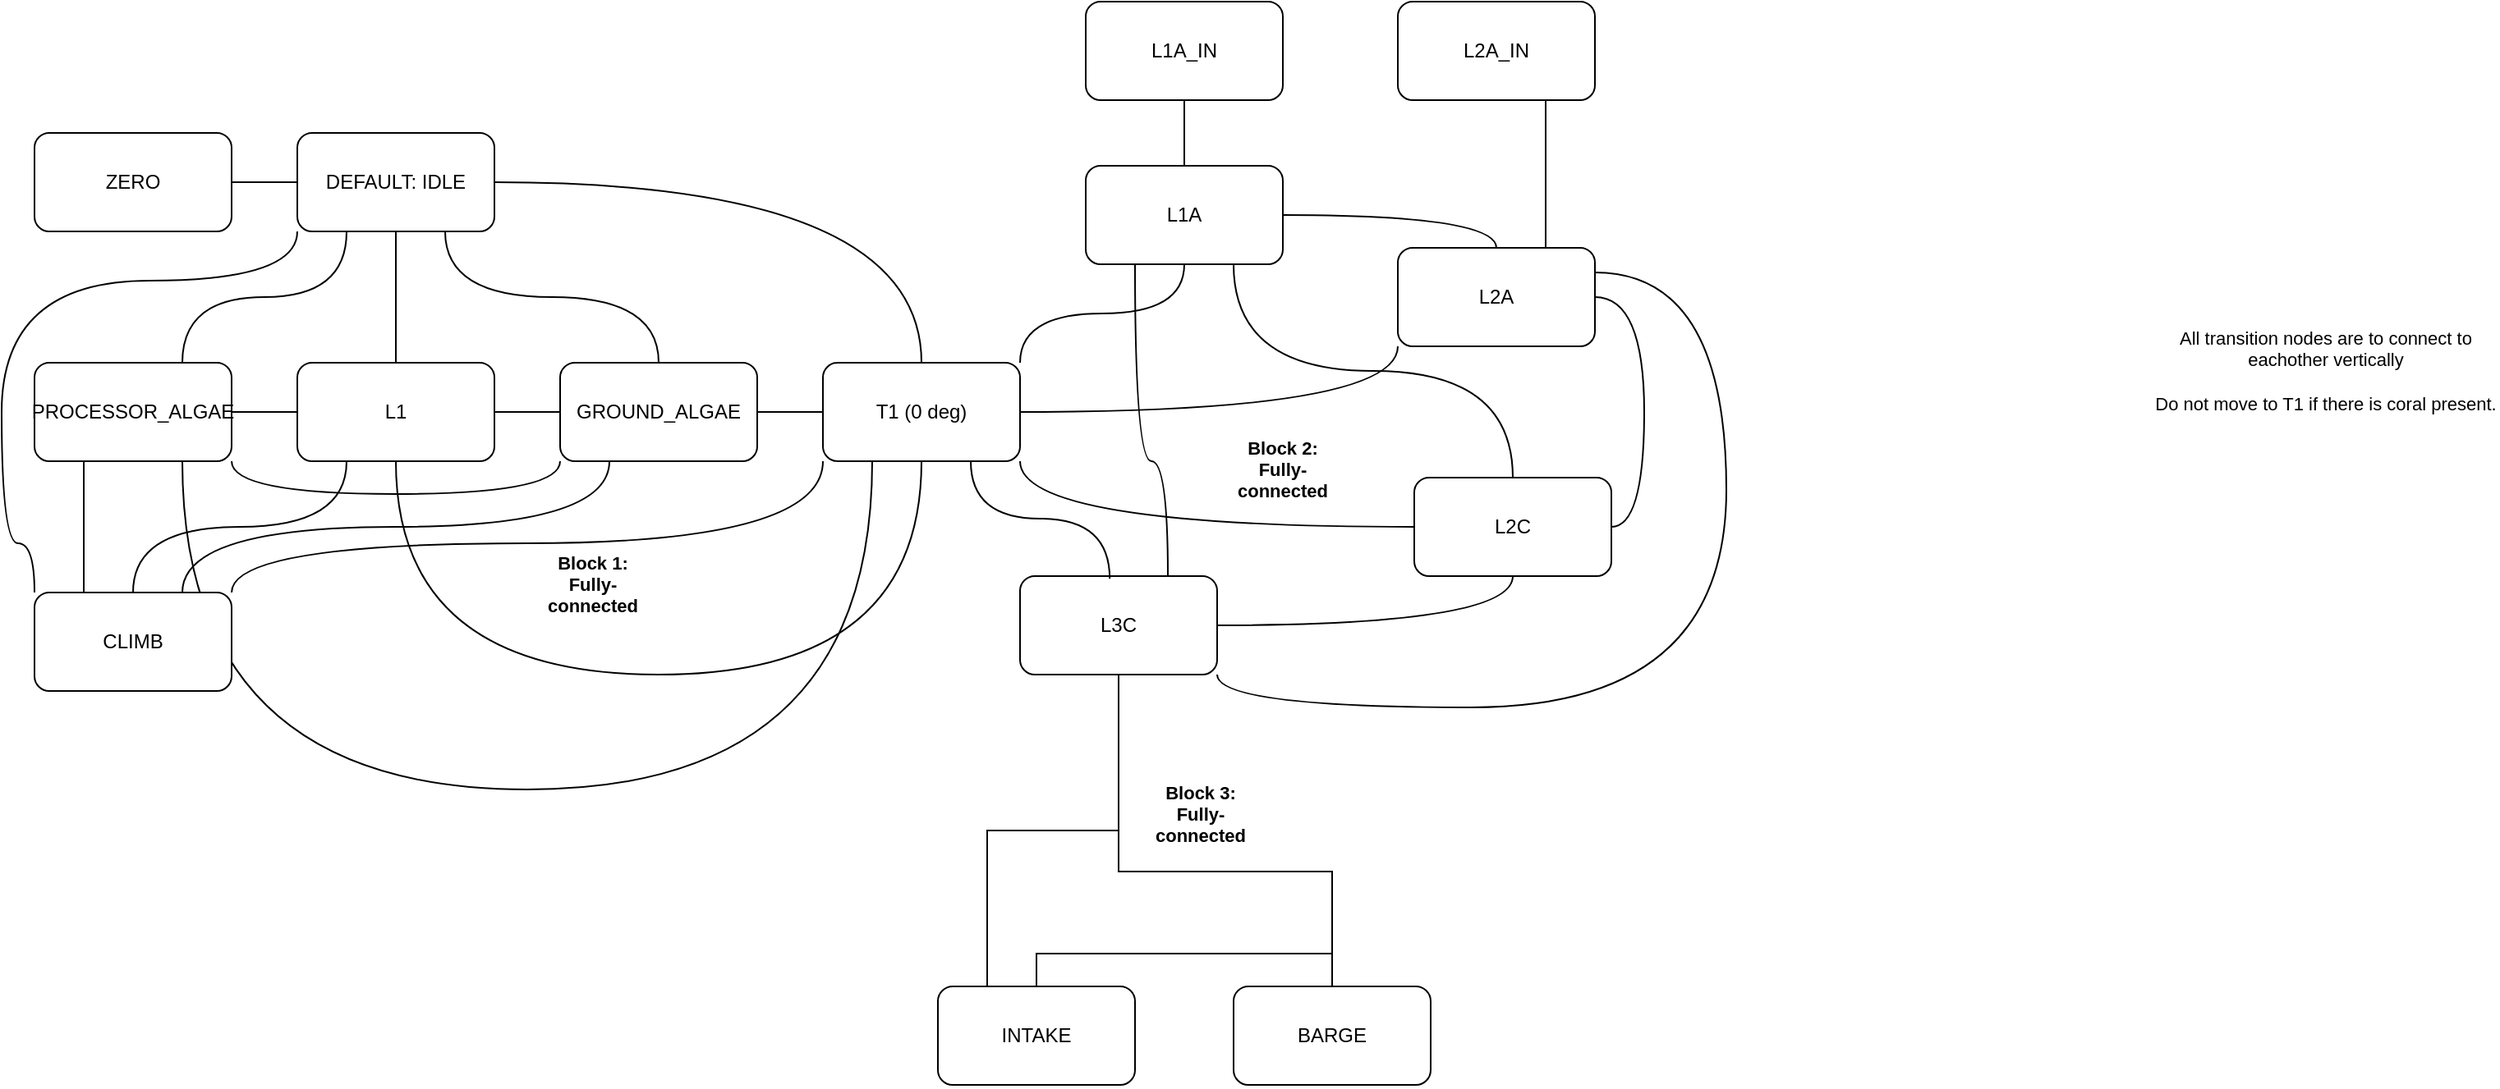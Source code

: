 <mxfile version="26.1.1">
  <diagram name="Page-1" id="9askmqCc3vtXR9fJzsnG">
    <mxGraphModel dx="1004" dy="742" grid="1" gridSize="10" guides="1" tooltips="1" connect="1" arrows="1" fold="1" page="1" pageScale="1" pageWidth="1700" pageHeight="1100" math="0" shadow="0">
      <root>
        <mxCell id="0" />
        <mxCell id="1" parent="0" />
        <mxCell id="aKWXB8N21FQL_baii1oH-1" style="edgeStyle=orthogonalEdgeStyle;rounded=0;orthogonalLoop=1;jettySize=auto;html=1;exitX=0.5;exitY=1;exitDx=0;exitDy=0;entryX=0.5;entryY=0;entryDx=0;entryDy=0;endArrow=none;startFill=0;" parent="1" source="4MImLhvEphkxSikirKIt-1" target="4MImLhvEphkxSikirKIt-2" edge="1">
          <mxGeometry relative="1" as="geometry" />
        </mxCell>
        <mxCell id="aKWXB8N21FQL_baii1oH-71" style="edgeStyle=orthogonalEdgeStyle;shape=connector;curved=1;rounded=0;orthogonalLoop=1;jettySize=auto;html=1;exitX=0.75;exitY=1;exitDx=0;exitDy=0;entryX=0.5;entryY=0;entryDx=0;entryDy=0;strokeColor=default;align=center;verticalAlign=middle;fontFamily=Helvetica;fontSize=11;fontColor=default;labelBackgroundColor=default;startFill=0;endArrow=none;" parent="1" source="4MImLhvEphkxSikirKIt-1" target="4MImLhvEphkxSikirKIt-35" edge="1">
          <mxGeometry relative="1" as="geometry" />
        </mxCell>
        <mxCell id="aKWXB8N21FQL_baii1oH-73" style="edgeStyle=orthogonalEdgeStyle;shape=connector;curved=1;rounded=0;orthogonalLoop=1;jettySize=auto;html=1;exitX=1;exitY=0.5;exitDx=0;exitDy=0;entryX=0.5;entryY=0;entryDx=0;entryDy=0;strokeColor=default;align=center;verticalAlign=middle;fontFamily=Helvetica;fontSize=11;fontColor=default;labelBackgroundColor=default;startFill=0;endArrow=none;" parent="1" source="4MImLhvEphkxSikirKIt-1" target="4MImLhvEphkxSikirKIt-8" edge="1">
          <mxGeometry relative="1" as="geometry" />
        </mxCell>
        <mxCell id="4MImLhvEphkxSikirKIt-1" value="DEFAULT: IDLE" style="rounded=1;whiteSpace=wrap;html=1;" parent="1" vertex="1">
          <mxGeometry x="200" y="130" width="120" height="60" as="geometry" />
        </mxCell>
        <mxCell id="aKWXB8N21FQL_baii1oH-65" style="edgeStyle=orthogonalEdgeStyle;shape=connector;curved=1;rounded=0;orthogonalLoop=1;jettySize=auto;html=1;exitX=0.5;exitY=1;exitDx=0;exitDy=0;strokeColor=default;align=center;verticalAlign=middle;fontFamily=Helvetica;fontSize=11;fontColor=default;labelBackgroundColor=default;startFill=0;endArrow=none;" parent="1" source="4MImLhvEphkxSikirKIt-5" target="4MImLhvEphkxSikirKIt-6" edge="1">
          <mxGeometry relative="1" as="geometry" />
        </mxCell>
        <mxCell id="4MImLhvEphkxSikirKIt-5" value="L2C" style="rounded=1;whiteSpace=wrap;html=1;" parent="1" vertex="1">
          <mxGeometry x="880" y="340" width="120" height="60" as="geometry" />
        </mxCell>
        <mxCell id="aKWXB8N21FQL_baii1oH-35" style="edgeStyle=orthogonalEdgeStyle;shape=connector;rounded=0;orthogonalLoop=1;jettySize=auto;html=1;exitX=0.5;exitY=1;exitDx=0;exitDy=0;entryX=0.5;entryY=1;entryDx=0;entryDy=0;strokeColor=default;align=center;verticalAlign=middle;fontFamily=Helvetica;fontSize=11;fontColor=default;labelBackgroundColor=default;startFill=0;endArrow=none;" parent="1" source="4MImLhvEphkxSikirKIt-6" target="aKWXB8N21FQL_baii1oH-34" edge="1">
          <mxGeometry relative="1" as="geometry">
            <Array as="points">
              <mxPoint x="740" y="580" />
              <mxPoint x="870" y="580" />
            </Array>
          </mxGeometry>
        </mxCell>
        <mxCell id="4MImLhvEphkxSikirKIt-6" value="L3C" style="rounded=1;whiteSpace=wrap;html=1;" parent="1" vertex="1">
          <mxGeometry x="640" y="400" width="120" height="60" as="geometry" />
        </mxCell>
        <mxCell id="aKWXB8N21FQL_baii1oH-68" style="edgeStyle=orthogonalEdgeStyle;shape=connector;curved=1;rounded=0;orthogonalLoop=1;jettySize=auto;html=1;exitX=0.5;exitY=1;exitDx=0;exitDy=0;entryX=0.5;entryY=1;entryDx=0;entryDy=0;strokeColor=default;align=center;verticalAlign=middle;fontFamily=Helvetica;fontSize=11;fontColor=default;labelBackgroundColor=default;startFill=0;endArrow=none;" parent="1" source="4MImLhvEphkxSikirKIt-2" target="4MImLhvEphkxSikirKIt-8" edge="1">
          <mxGeometry relative="1" as="geometry">
            <Array as="points">
              <mxPoint x="260" y="460" />
              <mxPoint x="580" y="460" />
            </Array>
          </mxGeometry>
        </mxCell>
        <mxCell id="aKWXB8N21FQL_baii1oH-69" style="edgeStyle=orthogonalEdgeStyle;shape=connector;curved=1;rounded=0;orthogonalLoop=1;jettySize=auto;html=1;exitX=1;exitY=0.5;exitDx=0;exitDy=0;strokeColor=default;align=center;verticalAlign=middle;fontFamily=Helvetica;fontSize=11;fontColor=default;labelBackgroundColor=default;startFill=0;endArrow=none;" parent="1" source="4MImLhvEphkxSikirKIt-2" target="4MImLhvEphkxSikirKIt-35" edge="1">
          <mxGeometry relative="1" as="geometry" />
        </mxCell>
        <mxCell id="4MImLhvEphkxSikirKIt-2" value="L1" style="rounded=1;whiteSpace=wrap;html=1;" parent="1" vertex="1">
          <mxGeometry x="200" y="270" width="120" height="60" as="geometry" />
        </mxCell>
        <mxCell id="aKWXB8N21FQL_baii1oH-53" style="edgeStyle=orthogonalEdgeStyle;shape=connector;curved=1;rounded=0;orthogonalLoop=1;jettySize=auto;html=1;exitX=1;exitY=1;exitDx=0;exitDy=0;entryX=0;entryY=0.5;entryDx=0;entryDy=0;strokeColor=default;align=center;verticalAlign=middle;fontFamily=Helvetica;fontSize=11;fontColor=default;labelBackgroundColor=default;startFill=0;endArrow=none;" parent="1" source="4MImLhvEphkxSikirKIt-8" target="4MImLhvEphkxSikirKIt-5" edge="1">
          <mxGeometry relative="1" as="geometry" />
        </mxCell>
        <mxCell id="aKWXB8N21FQL_baii1oH-54" style="edgeStyle=orthogonalEdgeStyle;shape=connector;curved=1;rounded=0;orthogonalLoop=1;jettySize=auto;html=1;exitX=1;exitY=0.5;exitDx=0;exitDy=0;entryX=0;entryY=1;entryDx=0;entryDy=0;strokeColor=default;align=center;verticalAlign=middle;fontFamily=Helvetica;fontSize=11;fontColor=default;labelBackgroundColor=default;startFill=0;endArrow=none;" parent="1" source="4MImLhvEphkxSikirKIt-8" target="4MImLhvEphkxSikirKIt-33" edge="1">
          <mxGeometry relative="1" as="geometry" />
        </mxCell>
        <mxCell id="aKWXB8N21FQL_baii1oH-55" style="edgeStyle=orthogonalEdgeStyle;shape=connector;curved=1;rounded=0;orthogonalLoop=1;jettySize=auto;html=1;exitX=1;exitY=0;exitDx=0;exitDy=0;entryX=0.5;entryY=1;entryDx=0;entryDy=0;strokeColor=default;align=center;verticalAlign=middle;fontFamily=Helvetica;fontSize=11;fontColor=default;labelBackgroundColor=default;startFill=0;endArrow=none;" parent="1" source="4MImLhvEphkxSikirKIt-8" target="aKWXB8N21FQL_baii1oH-38" edge="1">
          <mxGeometry relative="1" as="geometry" />
        </mxCell>
        <mxCell id="YR3Ik-kErdE_msa-TweR-4" style="edgeStyle=orthogonalEdgeStyle;shape=connector;curved=1;rounded=0;orthogonalLoop=1;jettySize=auto;html=1;exitX=0.25;exitY=1;exitDx=0;exitDy=0;entryX=0.75;entryY=1;entryDx=0;entryDy=0;strokeColor=default;align=center;verticalAlign=middle;fontFamily=Helvetica;fontSize=11;fontColor=default;labelBackgroundColor=default;startFill=0;endArrow=none;" edge="1" parent="1" source="4MImLhvEphkxSikirKIt-8" target="YR3Ik-kErdE_msa-TweR-1">
          <mxGeometry relative="1" as="geometry">
            <Array as="points">
              <mxPoint x="550" y="530" />
              <mxPoint x="130" y="530" />
            </Array>
          </mxGeometry>
        </mxCell>
        <mxCell id="4MImLhvEphkxSikirKIt-8" value="T1 (0 deg)" style="rounded=1;whiteSpace=wrap;html=1;" parent="1" vertex="1">
          <mxGeometry x="520" y="270" width="120" height="60" as="geometry" />
        </mxCell>
        <mxCell id="aKWXB8N21FQL_baii1oH-36" style="edgeStyle=orthogonalEdgeStyle;shape=connector;rounded=0;orthogonalLoop=1;jettySize=auto;html=1;exitX=0.5;exitY=0;exitDx=0;exitDy=0;entryX=0.5;entryY=0;entryDx=0;entryDy=0;strokeColor=default;align=center;verticalAlign=middle;fontFamily=Helvetica;fontSize=11;fontColor=default;labelBackgroundColor=default;startFill=0;endArrow=none;" parent="1" source="4MImLhvEphkxSikirKIt-28" target="aKWXB8N21FQL_baii1oH-34" edge="1">
          <mxGeometry relative="1" as="geometry" />
        </mxCell>
        <mxCell id="aKWXB8N21FQL_baii1oH-37" style="edgeStyle=orthogonalEdgeStyle;shape=connector;rounded=0;orthogonalLoop=1;jettySize=auto;html=1;exitX=0.25;exitY=0;exitDx=0;exitDy=0;entryX=0.5;entryY=1;entryDx=0;entryDy=0;strokeColor=default;align=center;verticalAlign=middle;fontFamily=Helvetica;fontSize=11;fontColor=default;labelBackgroundColor=default;startFill=0;endArrow=none;" parent="1" source="4MImLhvEphkxSikirKIt-28" target="4MImLhvEphkxSikirKIt-6" edge="1">
          <mxGeometry relative="1" as="geometry" />
        </mxCell>
        <mxCell id="4MImLhvEphkxSikirKIt-28" value="INTAKE" style="rounded=1;whiteSpace=wrap;html=1;" parent="1" vertex="1">
          <mxGeometry x="590" y="650" width="120" height="60" as="geometry" />
        </mxCell>
        <mxCell id="aKWXB8N21FQL_baii1oH-62" style="edgeStyle=orthogonalEdgeStyle;shape=connector;curved=1;rounded=0;orthogonalLoop=1;jettySize=auto;html=1;exitX=1;exitY=0.5;exitDx=0;exitDy=0;entryX=1;entryY=0.5;entryDx=0;entryDy=0;strokeColor=default;align=center;verticalAlign=middle;fontFamily=Helvetica;fontSize=11;fontColor=default;labelBackgroundColor=default;startFill=0;endArrow=none;" parent="1" source="4MImLhvEphkxSikirKIt-33" target="4MImLhvEphkxSikirKIt-5" edge="1">
          <mxGeometry relative="1" as="geometry" />
        </mxCell>
        <mxCell id="aKWXB8N21FQL_baii1oH-64" style="edgeStyle=orthogonalEdgeStyle;shape=connector;curved=1;rounded=0;orthogonalLoop=1;jettySize=auto;html=1;exitX=1;exitY=0.25;exitDx=0;exitDy=0;entryX=1;entryY=1;entryDx=0;entryDy=0;strokeColor=default;align=center;verticalAlign=middle;fontFamily=Helvetica;fontSize=11;fontColor=default;labelBackgroundColor=default;startFill=0;endArrow=none;" parent="1" source="4MImLhvEphkxSikirKIt-33" target="4MImLhvEphkxSikirKIt-6" edge="1">
          <mxGeometry relative="1" as="geometry">
            <Array as="points">
              <mxPoint x="1070" y="215" />
              <mxPoint x="1070" y="480" />
              <mxPoint x="760" y="480" />
            </Array>
          </mxGeometry>
        </mxCell>
        <mxCell id="YR3Ik-kErdE_msa-TweR-13" style="edgeStyle=orthogonalEdgeStyle;shape=connector;curved=1;rounded=0;orthogonalLoop=1;jettySize=auto;html=1;exitX=0.75;exitY=0;exitDx=0;exitDy=0;entryX=0.75;entryY=1;entryDx=0;entryDy=0;strokeColor=default;align=center;verticalAlign=middle;fontFamily=Helvetica;fontSize=11;fontColor=default;labelBackgroundColor=default;startFill=0;endArrow=none;" edge="1" parent="1" source="4MImLhvEphkxSikirKIt-33" target="YR3Ik-kErdE_msa-TweR-10">
          <mxGeometry relative="1" as="geometry" />
        </mxCell>
        <mxCell id="4MImLhvEphkxSikirKIt-33" value="L2A" style="rounded=1;whiteSpace=wrap;html=1;" parent="1" vertex="1">
          <mxGeometry x="870" y="200" width="120" height="60" as="geometry" />
        </mxCell>
        <mxCell id="aKWXB8N21FQL_baii1oH-70" style="edgeStyle=orthogonalEdgeStyle;shape=connector;curved=1;rounded=0;orthogonalLoop=1;jettySize=auto;html=1;exitX=1;exitY=0.5;exitDx=0;exitDy=0;strokeColor=default;align=center;verticalAlign=middle;fontFamily=Helvetica;fontSize=11;fontColor=default;labelBackgroundColor=default;startFill=0;endArrow=none;" parent="1" source="4MImLhvEphkxSikirKIt-35" target="4MImLhvEphkxSikirKIt-8" edge="1">
          <mxGeometry relative="1" as="geometry" />
        </mxCell>
        <mxCell id="4MImLhvEphkxSikirKIt-35" value="GROUND_ALGAE" style="rounded=1;whiteSpace=wrap;html=1;" parent="1" vertex="1">
          <mxGeometry x="360" y="270" width="120" height="60" as="geometry" />
        </mxCell>
        <mxCell id="aKWXB8N21FQL_baii1oH-4" value="All transition nodes are to connect to eachother vertically&lt;div&gt;&lt;br&gt;&lt;/div&gt;&lt;div&gt;Do not move to T1 if there is coral present.&lt;/div&gt;" style="text;html=1;align=center;verticalAlign=middle;whiteSpace=wrap;rounded=0;fontFamily=Helvetica;fontSize=11;fontColor=default;labelBackgroundColor=default;" parent="1" vertex="1">
          <mxGeometry x="1330" y="260" width="210" height="30" as="geometry" />
        </mxCell>
        <mxCell id="aKWXB8N21FQL_baii1oH-72" style="edgeStyle=orthogonalEdgeStyle;shape=connector;curved=1;rounded=0;orthogonalLoop=1;jettySize=auto;html=1;exitX=1;exitY=0.5;exitDx=0;exitDy=0;entryX=0;entryY=0.5;entryDx=0;entryDy=0;strokeColor=default;align=center;verticalAlign=middle;fontFamily=Helvetica;fontSize=11;fontColor=default;labelBackgroundColor=default;startFill=0;endArrow=none;" parent="1" source="aKWXB8N21FQL_baii1oH-22" target="4MImLhvEphkxSikirKIt-1" edge="1">
          <mxGeometry relative="1" as="geometry" />
        </mxCell>
        <mxCell id="aKWXB8N21FQL_baii1oH-22" value="ZERO" style="rounded=1;whiteSpace=wrap;html=1;" parent="1" vertex="1">
          <mxGeometry x="40" y="130" width="120" height="60" as="geometry" />
        </mxCell>
        <mxCell id="aKWXB8N21FQL_baii1oH-34" value="BARGE" style="rounded=1;whiteSpace=wrap;html=1;" parent="1" vertex="1">
          <mxGeometry x="770" y="650" width="120" height="60" as="geometry" />
        </mxCell>
        <mxCell id="aKWXB8N21FQL_baii1oH-58" style="edgeStyle=orthogonalEdgeStyle;shape=connector;curved=1;rounded=0;orthogonalLoop=1;jettySize=auto;html=1;exitX=1;exitY=0.5;exitDx=0;exitDy=0;entryX=0.5;entryY=0;entryDx=0;entryDy=0;strokeColor=default;align=center;verticalAlign=middle;fontFamily=Helvetica;fontSize=11;fontColor=default;labelBackgroundColor=default;startFill=0;endArrow=none;" parent="1" source="aKWXB8N21FQL_baii1oH-38" target="4MImLhvEphkxSikirKIt-33" edge="1">
          <mxGeometry relative="1" as="geometry" />
        </mxCell>
        <mxCell id="aKWXB8N21FQL_baii1oH-59" style="edgeStyle=orthogonalEdgeStyle;shape=connector;curved=1;rounded=0;orthogonalLoop=1;jettySize=auto;html=1;exitX=0.75;exitY=1;exitDx=0;exitDy=0;entryX=0.5;entryY=0;entryDx=0;entryDy=0;strokeColor=default;align=center;verticalAlign=middle;fontFamily=Helvetica;fontSize=11;fontColor=default;labelBackgroundColor=default;startFill=0;endArrow=none;" parent="1" source="aKWXB8N21FQL_baii1oH-38" target="4MImLhvEphkxSikirKIt-5" edge="1">
          <mxGeometry relative="1" as="geometry" />
        </mxCell>
        <mxCell id="aKWXB8N21FQL_baii1oH-60" style="edgeStyle=orthogonalEdgeStyle;shape=connector;curved=1;rounded=0;orthogonalLoop=1;jettySize=auto;html=1;exitX=0.25;exitY=1;exitDx=0;exitDy=0;entryX=0.75;entryY=0;entryDx=0;entryDy=0;strokeColor=default;align=center;verticalAlign=middle;fontFamily=Helvetica;fontSize=11;fontColor=default;labelBackgroundColor=default;startFill=0;endArrow=none;" parent="1" source="aKWXB8N21FQL_baii1oH-38" target="4MImLhvEphkxSikirKIt-6" edge="1">
          <mxGeometry relative="1" as="geometry">
            <Array as="points">
              <mxPoint x="710" y="330" />
              <mxPoint x="730" y="330" />
            </Array>
          </mxGeometry>
        </mxCell>
        <mxCell id="YR3Ik-kErdE_msa-TweR-11" style="edgeStyle=orthogonalEdgeStyle;shape=connector;curved=1;rounded=0;orthogonalLoop=1;jettySize=auto;html=1;exitX=0.5;exitY=0;exitDx=0;exitDy=0;entryX=0.5;entryY=1;entryDx=0;entryDy=0;strokeColor=default;align=center;verticalAlign=middle;fontFamily=Helvetica;fontSize=11;fontColor=default;labelBackgroundColor=default;startFill=0;endArrow=none;" edge="1" parent="1" source="aKWXB8N21FQL_baii1oH-38" target="YR3Ik-kErdE_msa-TweR-9">
          <mxGeometry relative="1" as="geometry" />
        </mxCell>
        <mxCell id="aKWXB8N21FQL_baii1oH-38" value="L1A" style="rounded=1;whiteSpace=wrap;html=1;" parent="1" vertex="1">
          <mxGeometry x="680" y="150" width="120" height="60" as="geometry" />
        </mxCell>
        <mxCell id="aKWXB8N21FQL_baii1oH-52" style="edgeStyle=orthogonalEdgeStyle;shape=connector;curved=1;rounded=0;orthogonalLoop=1;jettySize=auto;html=1;exitX=0.75;exitY=1;exitDx=0;exitDy=0;entryX=0.455;entryY=0.028;entryDx=0;entryDy=0;entryPerimeter=0;strokeColor=default;align=center;verticalAlign=middle;fontFamily=Helvetica;fontSize=11;fontColor=default;labelBackgroundColor=default;startFill=0;endArrow=none;" parent="1" source="4MImLhvEphkxSikirKIt-8" target="4MImLhvEphkxSikirKIt-6" edge="1">
          <mxGeometry relative="1" as="geometry" />
        </mxCell>
        <mxCell id="aKWXB8N21FQL_baii1oH-66" value="&lt;b&gt;Block 2: Fully-connected&lt;/b&gt;" style="text;html=1;align=center;verticalAlign=middle;whiteSpace=wrap;rounded=0;fontFamily=Helvetica;fontSize=11;fontColor=default;labelBackgroundColor=default;" parent="1" vertex="1">
          <mxGeometry x="770" y="320" width="60" height="30" as="geometry" />
        </mxCell>
        <mxCell id="aKWXB8N21FQL_baii1oH-67" value="&lt;b&gt;Block 3: Fully-connected&lt;/b&gt;" style="text;html=1;align=center;verticalAlign=middle;whiteSpace=wrap;rounded=0;fontFamily=Helvetica;fontSize=11;fontColor=default;labelBackgroundColor=default;" parent="1" vertex="1">
          <mxGeometry x="720" y="530" width="60" height="30" as="geometry" />
        </mxCell>
        <mxCell id="aKWXB8N21FQL_baii1oH-74" value="&lt;b&gt;Block 1: Fully-connected&lt;/b&gt;" style="text;html=1;align=center;verticalAlign=middle;whiteSpace=wrap;rounded=0;fontFamily=Helvetica;fontSize=11;fontColor=default;labelBackgroundColor=default;" parent="1" vertex="1">
          <mxGeometry x="350" y="390" width="60" height="30" as="geometry" />
        </mxCell>
        <mxCell id="YR3Ik-kErdE_msa-TweR-5" style="edgeStyle=orthogonalEdgeStyle;shape=connector;curved=1;rounded=0;orthogonalLoop=1;jettySize=auto;html=1;exitX=1;exitY=0.5;exitDx=0;exitDy=0;entryX=0;entryY=0.5;entryDx=0;entryDy=0;strokeColor=default;align=center;verticalAlign=middle;fontFamily=Helvetica;fontSize=11;fontColor=default;labelBackgroundColor=default;startFill=0;endArrow=none;" edge="1" parent="1" source="YR3Ik-kErdE_msa-TweR-1" target="4MImLhvEphkxSikirKIt-2">
          <mxGeometry relative="1" as="geometry" />
        </mxCell>
        <mxCell id="YR3Ik-kErdE_msa-TweR-6" style="edgeStyle=orthogonalEdgeStyle;shape=connector;curved=1;rounded=0;orthogonalLoop=1;jettySize=auto;html=1;exitX=1;exitY=1;exitDx=0;exitDy=0;entryX=0;entryY=1;entryDx=0;entryDy=0;strokeColor=default;align=center;verticalAlign=middle;fontFamily=Helvetica;fontSize=11;fontColor=default;labelBackgroundColor=default;startFill=0;endArrow=none;" edge="1" parent="1" source="YR3Ik-kErdE_msa-TweR-1" target="4MImLhvEphkxSikirKIt-35">
          <mxGeometry relative="1" as="geometry" />
        </mxCell>
        <mxCell id="YR3Ik-kErdE_msa-TweR-7" style="edgeStyle=orthogonalEdgeStyle;shape=connector;curved=1;rounded=0;orthogonalLoop=1;jettySize=auto;html=1;exitX=0.75;exitY=0;exitDx=0;exitDy=0;entryX=0.25;entryY=1;entryDx=0;entryDy=0;strokeColor=default;align=center;verticalAlign=middle;fontFamily=Helvetica;fontSize=11;fontColor=default;labelBackgroundColor=default;startFill=0;endArrow=none;" edge="1" parent="1" source="YR3Ik-kErdE_msa-TweR-1" target="4MImLhvEphkxSikirKIt-1">
          <mxGeometry relative="1" as="geometry" />
        </mxCell>
        <mxCell id="YR3Ik-kErdE_msa-TweR-16" style="edgeStyle=orthogonalEdgeStyle;shape=connector;curved=1;rounded=0;orthogonalLoop=1;jettySize=auto;html=1;exitX=0.25;exitY=1;exitDx=0;exitDy=0;entryX=0.25;entryY=0;entryDx=0;entryDy=0;strokeColor=default;align=center;verticalAlign=middle;fontFamily=Helvetica;fontSize=11;fontColor=default;labelBackgroundColor=default;startFill=0;endArrow=none;" edge="1" parent="1" source="YR3Ik-kErdE_msa-TweR-1" target="YR3Ik-kErdE_msa-TweR-14">
          <mxGeometry relative="1" as="geometry" />
        </mxCell>
        <mxCell id="YR3Ik-kErdE_msa-TweR-1" value="PROCESSOR_ALGAE" style="rounded=1;whiteSpace=wrap;html=1;" vertex="1" parent="1">
          <mxGeometry x="40" y="270" width="120" height="60" as="geometry" />
        </mxCell>
        <mxCell id="YR3Ik-kErdE_msa-TweR-9" value="L1A_IN" style="rounded=1;whiteSpace=wrap;html=1;" vertex="1" parent="1">
          <mxGeometry x="680" y="50" width="120" height="60" as="geometry" />
        </mxCell>
        <mxCell id="YR3Ik-kErdE_msa-TweR-10" value="L2A_IN" style="rounded=1;whiteSpace=wrap;html=1;" vertex="1" parent="1">
          <mxGeometry x="870" y="50" width="120" height="60" as="geometry" />
        </mxCell>
        <mxCell id="YR3Ik-kErdE_msa-TweR-17" style="edgeStyle=orthogonalEdgeStyle;shape=connector;curved=1;rounded=0;orthogonalLoop=1;jettySize=auto;html=1;exitX=0.5;exitY=0;exitDx=0;exitDy=0;entryX=0.25;entryY=1;entryDx=0;entryDy=0;strokeColor=default;align=center;verticalAlign=middle;fontFamily=Helvetica;fontSize=11;fontColor=default;labelBackgroundColor=default;startFill=0;endArrow=none;" edge="1" parent="1" source="YR3Ik-kErdE_msa-TweR-14" target="4MImLhvEphkxSikirKIt-2">
          <mxGeometry relative="1" as="geometry" />
        </mxCell>
        <mxCell id="YR3Ik-kErdE_msa-TweR-18" style="edgeStyle=orthogonalEdgeStyle;shape=connector;curved=1;rounded=0;orthogonalLoop=1;jettySize=auto;html=1;exitX=0.75;exitY=0;exitDx=0;exitDy=0;entryX=0.25;entryY=1;entryDx=0;entryDy=0;strokeColor=default;align=center;verticalAlign=middle;fontFamily=Helvetica;fontSize=11;fontColor=default;labelBackgroundColor=default;startFill=0;endArrow=none;" edge="1" parent="1" source="YR3Ik-kErdE_msa-TweR-14" target="4MImLhvEphkxSikirKIt-35">
          <mxGeometry relative="1" as="geometry" />
        </mxCell>
        <mxCell id="YR3Ik-kErdE_msa-TweR-19" style="edgeStyle=orthogonalEdgeStyle;shape=connector;curved=1;rounded=0;orthogonalLoop=1;jettySize=auto;html=1;exitX=1;exitY=0;exitDx=0;exitDy=0;entryX=0;entryY=1;entryDx=0;entryDy=0;strokeColor=default;align=center;verticalAlign=middle;fontFamily=Helvetica;fontSize=11;fontColor=default;labelBackgroundColor=default;startFill=0;endArrow=none;" edge="1" parent="1" source="YR3Ik-kErdE_msa-TweR-14" target="4MImLhvEphkxSikirKIt-8">
          <mxGeometry relative="1" as="geometry">
            <Array as="points">
              <mxPoint x="160" y="380" />
              <mxPoint x="520" y="380" />
            </Array>
          </mxGeometry>
        </mxCell>
        <mxCell id="YR3Ik-kErdE_msa-TweR-20" style="edgeStyle=orthogonalEdgeStyle;shape=connector;curved=1;rounded=0;orthogonalLoop=1;jettySize=auto;html=1;exitX=0;exitY=0;exitDx=0;exitDy=0;entryX=0;entryY=1;entryDx=0;entryDy=0;strokeColor=default;align=center;verticalAlign=middle;fontFamily=Helvetica;fontSize=11;fontColor=default;labelBackgroundColor=default;startFill=0;endArrow=none;" edge="1" parent="1" source="YR3Ik-kErdE_msa-TweR-14" target="4MImLhvEphkxSikirKIt-1">
          <mxGeometry relative="1" as="geometry">
            <Array as="points">
              <mxPoint x="40" y="380" />
              <mxPoint x="20" y="380" />
              <mxPoint x="20" y="220" />
              <mxPoint x="200" y="220" />
            </Array>
          </mxGeometry>
        </mxCell>
        <mxCell id="YR3Ik-kErdE_msa-TweR-14" value="CLIMB" style="rounded=1;whiteSpace=wrap;html=1;" vertex="1" parent="1">
          <mxGeometry x="40" y="410" width="120" height="60" as="geometry" />
        </mxCell>
      </root>
    </mxGraphModel>
  </diagram>
</mxfile>
